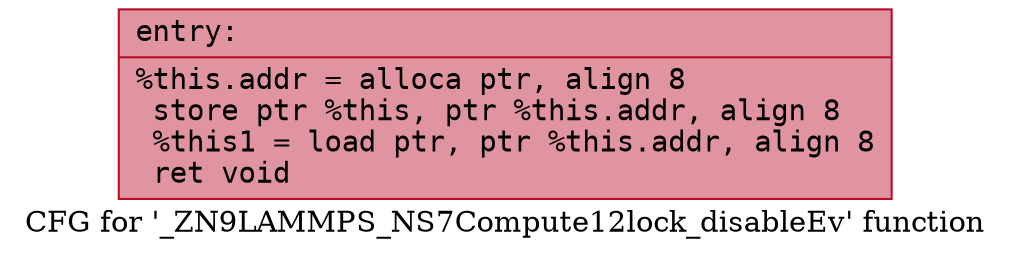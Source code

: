 digraph "CFG for '_ZN9LAMMPS_NS7Compute12lock_disableEv' function" {
	label="CFG for '_ZN9LAMMPS_NS7Compute12lock_disableEv' function";

	Node0x557875f0a5a0 [shape=record,color="#b70d28ff", style=filled, fillcolor="#b70d2870" fontname="Courier",label="{entry:\l|  %this.addr = alloca ptr, align 8\l  store ptr %this, ptr %this.addr, align 8\l  %this1 = load ptr, ptr %this.addr, align 8\l  ret void\l}"];
}
